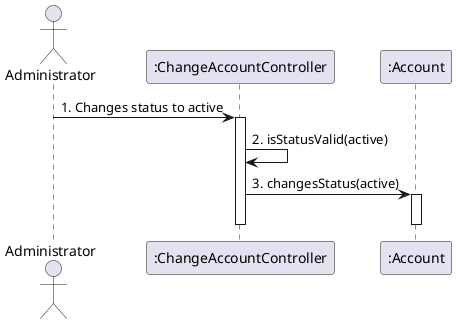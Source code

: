 @startuml
'https://plantuml.com/sequence-diagram


actor "Administrator"
participant ":ChangeAccountController" as rgc
participant ":Account" as Account


Administrator -> rgc: 1. Changes status to active
activate rgc
rgc -> rgc: 2. isStatusValid(active)
rgc -> Account: 3. changesStatus(active)
activate Account
deactivate Account
deactivate rgc

@enduml